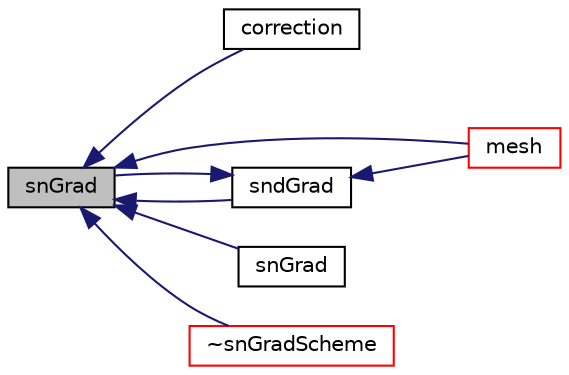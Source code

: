 digraph "snGrad"
{
  bgcolor="transparent";
  edge [fontname="Helvetica",fontsize="10",labelfontname="Helvetica",labelfontsize="10"];
  node [fontname="Helvetica",fontsize="10",shape=record];
  rankdir="LR";
  Node1 [label="snGrad",height=0.2,width=0.4,color="black", fillcolor="grey75", style="filled", fontcolor="black"];
  Node1 -> Node2 [dir="back",color="midnightblue",fontsize="10",style="solid",fontname="Helvetica"];
  Node2 [label="correction",height=0.2,width=0.4,color="black",URL="$a02371.html#aad325947997e6b72bfc30d17e3a044f1",tooltip="Return the explicit correction to the snGrad. "];
  Node1 -> Node3 [dir="back",color="midnightblue",fontsize="10",style="solid",fontname="Helvetica"];
  Node3 [label="mesh",height=0.2,width=0.4,color="red",URL="$a02371.html#a9687e6999ad5ae21072ec74623f049ff",tooltip="Return mesh reference. "];
  Node1 -> Node4 [dir="back",color="midnightblue",fontsize="10",style="solid",fontname="Helvetica"];
  Node4 [label="sndGrad",height=0.2,width=0.4,color="black",URL="$a02371.html#a4e2fec1a3860d683ae26e099d4484515",tooltip="Return the sndGrad of the given cell field. "];
  Node4 -> Node1 [dir="back",color="midnightblue",fontsize="10",style="solid",fontname="Helvetica"];
  Node4 -> Node3 [dir="back",color="midnightblue",fontsize="10",style="solid",fontname="Helvetica"];
  Node1 -> Node5 [dir="back",color="midnightblue",fontsize="10",style="solid",fontname="Helvetica"];
  Node5 [label="snGrad",height=0.2,width=0.4,color="black",URL="$a02371.html#a01e9641d7306c02cb71963b6ed9b292c",tooltip="Return the snGrad of the given cell field. "];
  Node1 -> Node6 [dir="back",color="midnightblue",fontsize="10",style="solid",fontname="Helvetica"];
  Node6 [label="~snGradScheme",height=0.2,width=0.4,color="red",URL="$a02371.html#a12807713f3b78d4c85757fd622b2938a",tooltip="Destructor. "];
}
